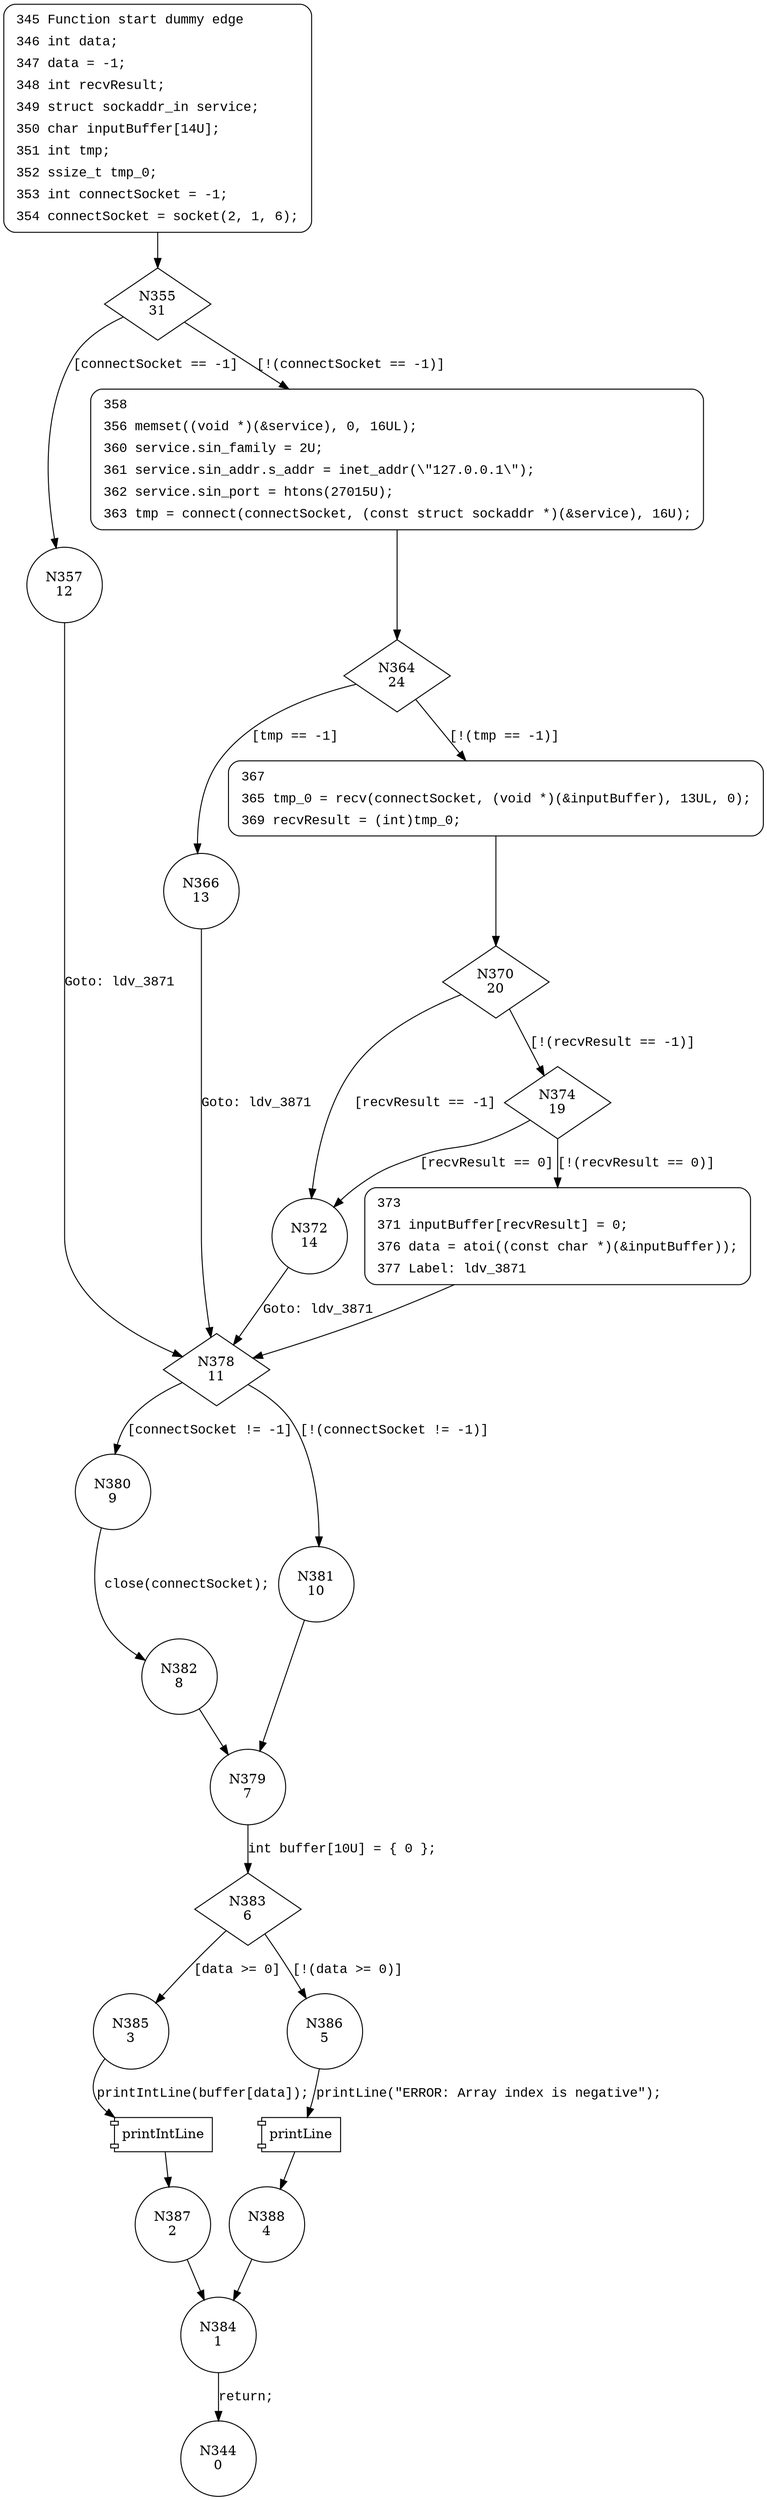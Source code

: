 digraph CWE126_Buffer_Overread__CWE129_connect_socket_01_bad {
355 [shape="diamond" label="N355\n31"]
357 [shape="circle" label="N357\n12"]
358 [shape="circle" label="N358\n30"]
364 [shape="diamond" label="N364\n24"]
366 [shape="circle" label="N366\n13"]
367 [shape="circle" label="N367\n23"]
370 [shape="diamond" label="N370\n20"]
372 [shape="circle" label="N372\n14"]
374 [shape="diamond" label="N374\n19"]
373 [shape="circle" label="N373\n18"]
378 [shape="diamond" label="N378\n11"]
380 [shape="circle" label="N380\n9"]
381 [shape="circle" label="N381\n10"]
379 [shape="circle" label="N379\n7"]
383 [shape="diamond" label="N383\n6"]
385 [shape="circle" label="N385\n3"]
386 [shape="circle" label="N386\n5"]
388 [shape="circle" label="N388\n4"]
384 [shape="circle" label="N384\n1"]
344 [shape="circle" label="N344\n0"]
387 [shape="circle" label="N387\n2"]
382 [shape="circle" label="N382\n8"]
345 [style="filled,bold" penwidth="1" fillcolor="white" fontname="Courier New" shape="Mrecord" label=<<table border="0" cellborder="0" cellpadding="3" bgcolor="white"><tr><td align="right">345</td><td align="left">Function start dummy edge</td></tr><tr><td align="right">346</td><td align="left">int data;</td></tr><tr><td align="right">347</td><td align="left">data = -1;</td></tr><tr><td align="right">348</td><td align="left">int recvResult;</td></tr><tr><td align="right">349</td><td align="left">struct sockaddr_in service;</td></tr><tr><td align="right">350</td><td align="left">char inputBuffer[14U];</td></tr><tr><td align="right">351</td><td align="left">int tmp;</td></tr><tr><td align="right">352</td><td align="left">ssize_t tmp_0;</td></tr><tr><td align="right">353</td><td align="left">int connectSocket = -1;</td></tr><tr><td align="right">354</td><td align="left">connectSocket = socket(2, 1, 6);</td></tr></table>>]
345 -> 355[label=""]
358 [style="filled,bold" penwidth="1" fillcolor="white" fontname="Courier New" shape="Mrecord" label=<<table border="0" cellborder="0" cellpadding="3" bgcolor="white"><tr><td align="right">358</td><td align="left"></td></tr><tr><td align="right">356</td><td align="left">memset((void *)(&amp;service), 0, 16UL);</td></tr><tr><td align="right">360</td><td align="left">service.sin_family = 2U;</td></tr><tr><td align="right">361</td><td align="left">service.sin_addr.s_addr = inet_addr(\&quot;127.0.0.1\&quot;);</td></tr><tr><td align="right">362</td><td align="left">service.sin_port = htons(27015U);</td></tr><tr><td align="right">363</td><td align="left">tmp = connect(connectSocket, (const struct sockaddr *)(&amp;service), 16U);</td></tr></table>>]
358 -> 364[label=""]
367 [style="filled,bold" penwidth="1" fillcolor="white" fontname="Courier New" shape="Mrecord" label=<<table border="0" cellborder="0" cellpadding="3" bgcolor="white"><tr><td align="right">367</td><td align="left"></td></tr><tr><td align="right">365</td><td align="left">tmp_0 = recv(connectSocket, (void *)(&amp;inputBuffer), 13UL, 0);</td></tr><tr><td align="right">369</td><td align="left">recvResult = (int)tmp_0;</td></tr></table>>]
367 -> 370[label=""]
373 [style="filled,bold" penwidth="1" fillcolor="white" fontname="Courier New" shape="Mrecord" label=<<table border="0" cellborder="0" cellpadding="3" bgcolor="white"><tr><td align="right">373</td><td align="left"></td></tr><tr><td align="right">371</td><td align="left">inputBuffer[recvResult] = 0;</td></tr><tr><td align="right">376</td><td align="left">data = atoi((const char *)(&amp;inputBuffer));</td></tr><tr><td align="right">377</td><td align="left">Label: ldv_3871</td></tr></table>>]
373 -> 378[label=""]
355 -> 357 [label="[connectSocket == -1]" fontname="Courier New"]
355 -> 358 [label="[!(connectSocket == -1)]" fontname="Courier New"]
364 -> 366 [label="[tmp == -1]" fontname="Courier New"]
364 -> 367 [label="[!(tmp == -1)]" fontname="Courier New"]
370 -> 372 [label="[recvResult == -1]" fontname="Courier New"]
370 -> 374 [label="[!(recvResult == -1)]" fontname="Courier New"]
374 -> 372 [label="[recvResult == 0]" fontname="Courier New"]
374 -> 373 [label="[!(recvResult == 0)]" fontname="Courier New"]
378 -> 380 [label="[connectSocket != -1]" fontname="Courier New"]
378 -> 381 [label="[!(connectSocket != -1)]" fontname="Courier New"]
379 -> 383 [label="int buffer[10U] = { 0 };" fontname="Courier New"]
383 -> 385 [label="[data >= 0]" fontname="Courier New"]
383 -> 386 [label="[!(data >= 0)]" fontname="Courier New"]
100019 [shape="component" label="printLine"]
386 -> 100019 [label="printLine(\"ERROR: Array index is negative\");" fontname="Courier New"]
100019 -> 388 [label="" fontname="Courier New"]
384 -> 344 [label="return;" fontname="Courier New"]
100020 [shape="component" label="printIntLine"]
385 -> 100020 [label="printIntLine(buffer[data]);" fontname="Courier New"]
100020 -> 387 [label="" fontname="Courier New"]
380 -> 382 [label="close(connectSocket);" fontname="Courier New"]
372 -> 378 [label="Goto: ldv_3871" fontname="Courier New"]
357 -> 378 [label="Goto: ldv_3871" fontname="Courier New"]
381 -> 379 [label="" fontname="Courier New"]
388 -> 384 [label="" fontname="Courier New"]
387 -> 384 [label="" fontname="Courier New"]
382 -> 379 [label="" fontname="Courier New"]
366 -> 378 [label="Goto: ldv_3871" fontname="Courier New"]
}